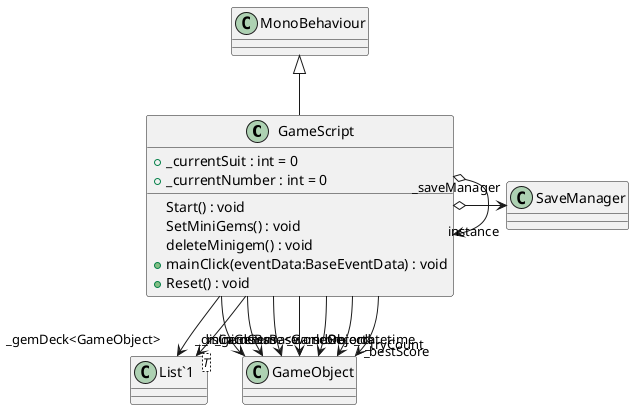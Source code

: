 @startuml
class GameScript {
    + _currentSuit : int = 0
    + _currentNumber : int = 0
    Start() : void
    SetMiniGems() : void
    deleteMinigem() : void
    + mainClick(eventData:BaseEventData) : void
    + Reset() : void
}
class "List`1"<T> {
}
MonoBehaviour <|-- GameScript
GameScript o-> "instance" GameScript
GameScript o-> "_saveManager" SaveManager
GameScript --> "_gemDeck<GameObject>" "List`1"
GameScript --> "_gemsBase<GameObject>" "List`1"
GameScript --> "_miniGemsBase" GameObject
GameScript --> "_disCardGem" GameObject
GameScript --> "_worldRecord" GameObject
GameScript --> "_score" GameObject
GameScript --> "_bestScore" GameObject
GameScript --> "_datetime" GameObject
GameScript --> "_tryCount" GameObject
@enduml
